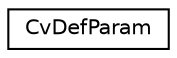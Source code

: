 digraph "Graphical Class Hierarchy"
{
 // LATEX_PDF_SIZE
  edge [fontname="Helvetica",fontsize="10",labelfontname="Helvetica",labelfontsize="10"];
  node [fontname="Helvetica",fontsize="10",shape=record];
  rankdir="LR";
  Node0 [label="CvDefParam",height=0.2,width=0.4,color="black", fillcolor="white", style="filled",URL="$struct_cv_def_param.html",tooltip=" "];
}
